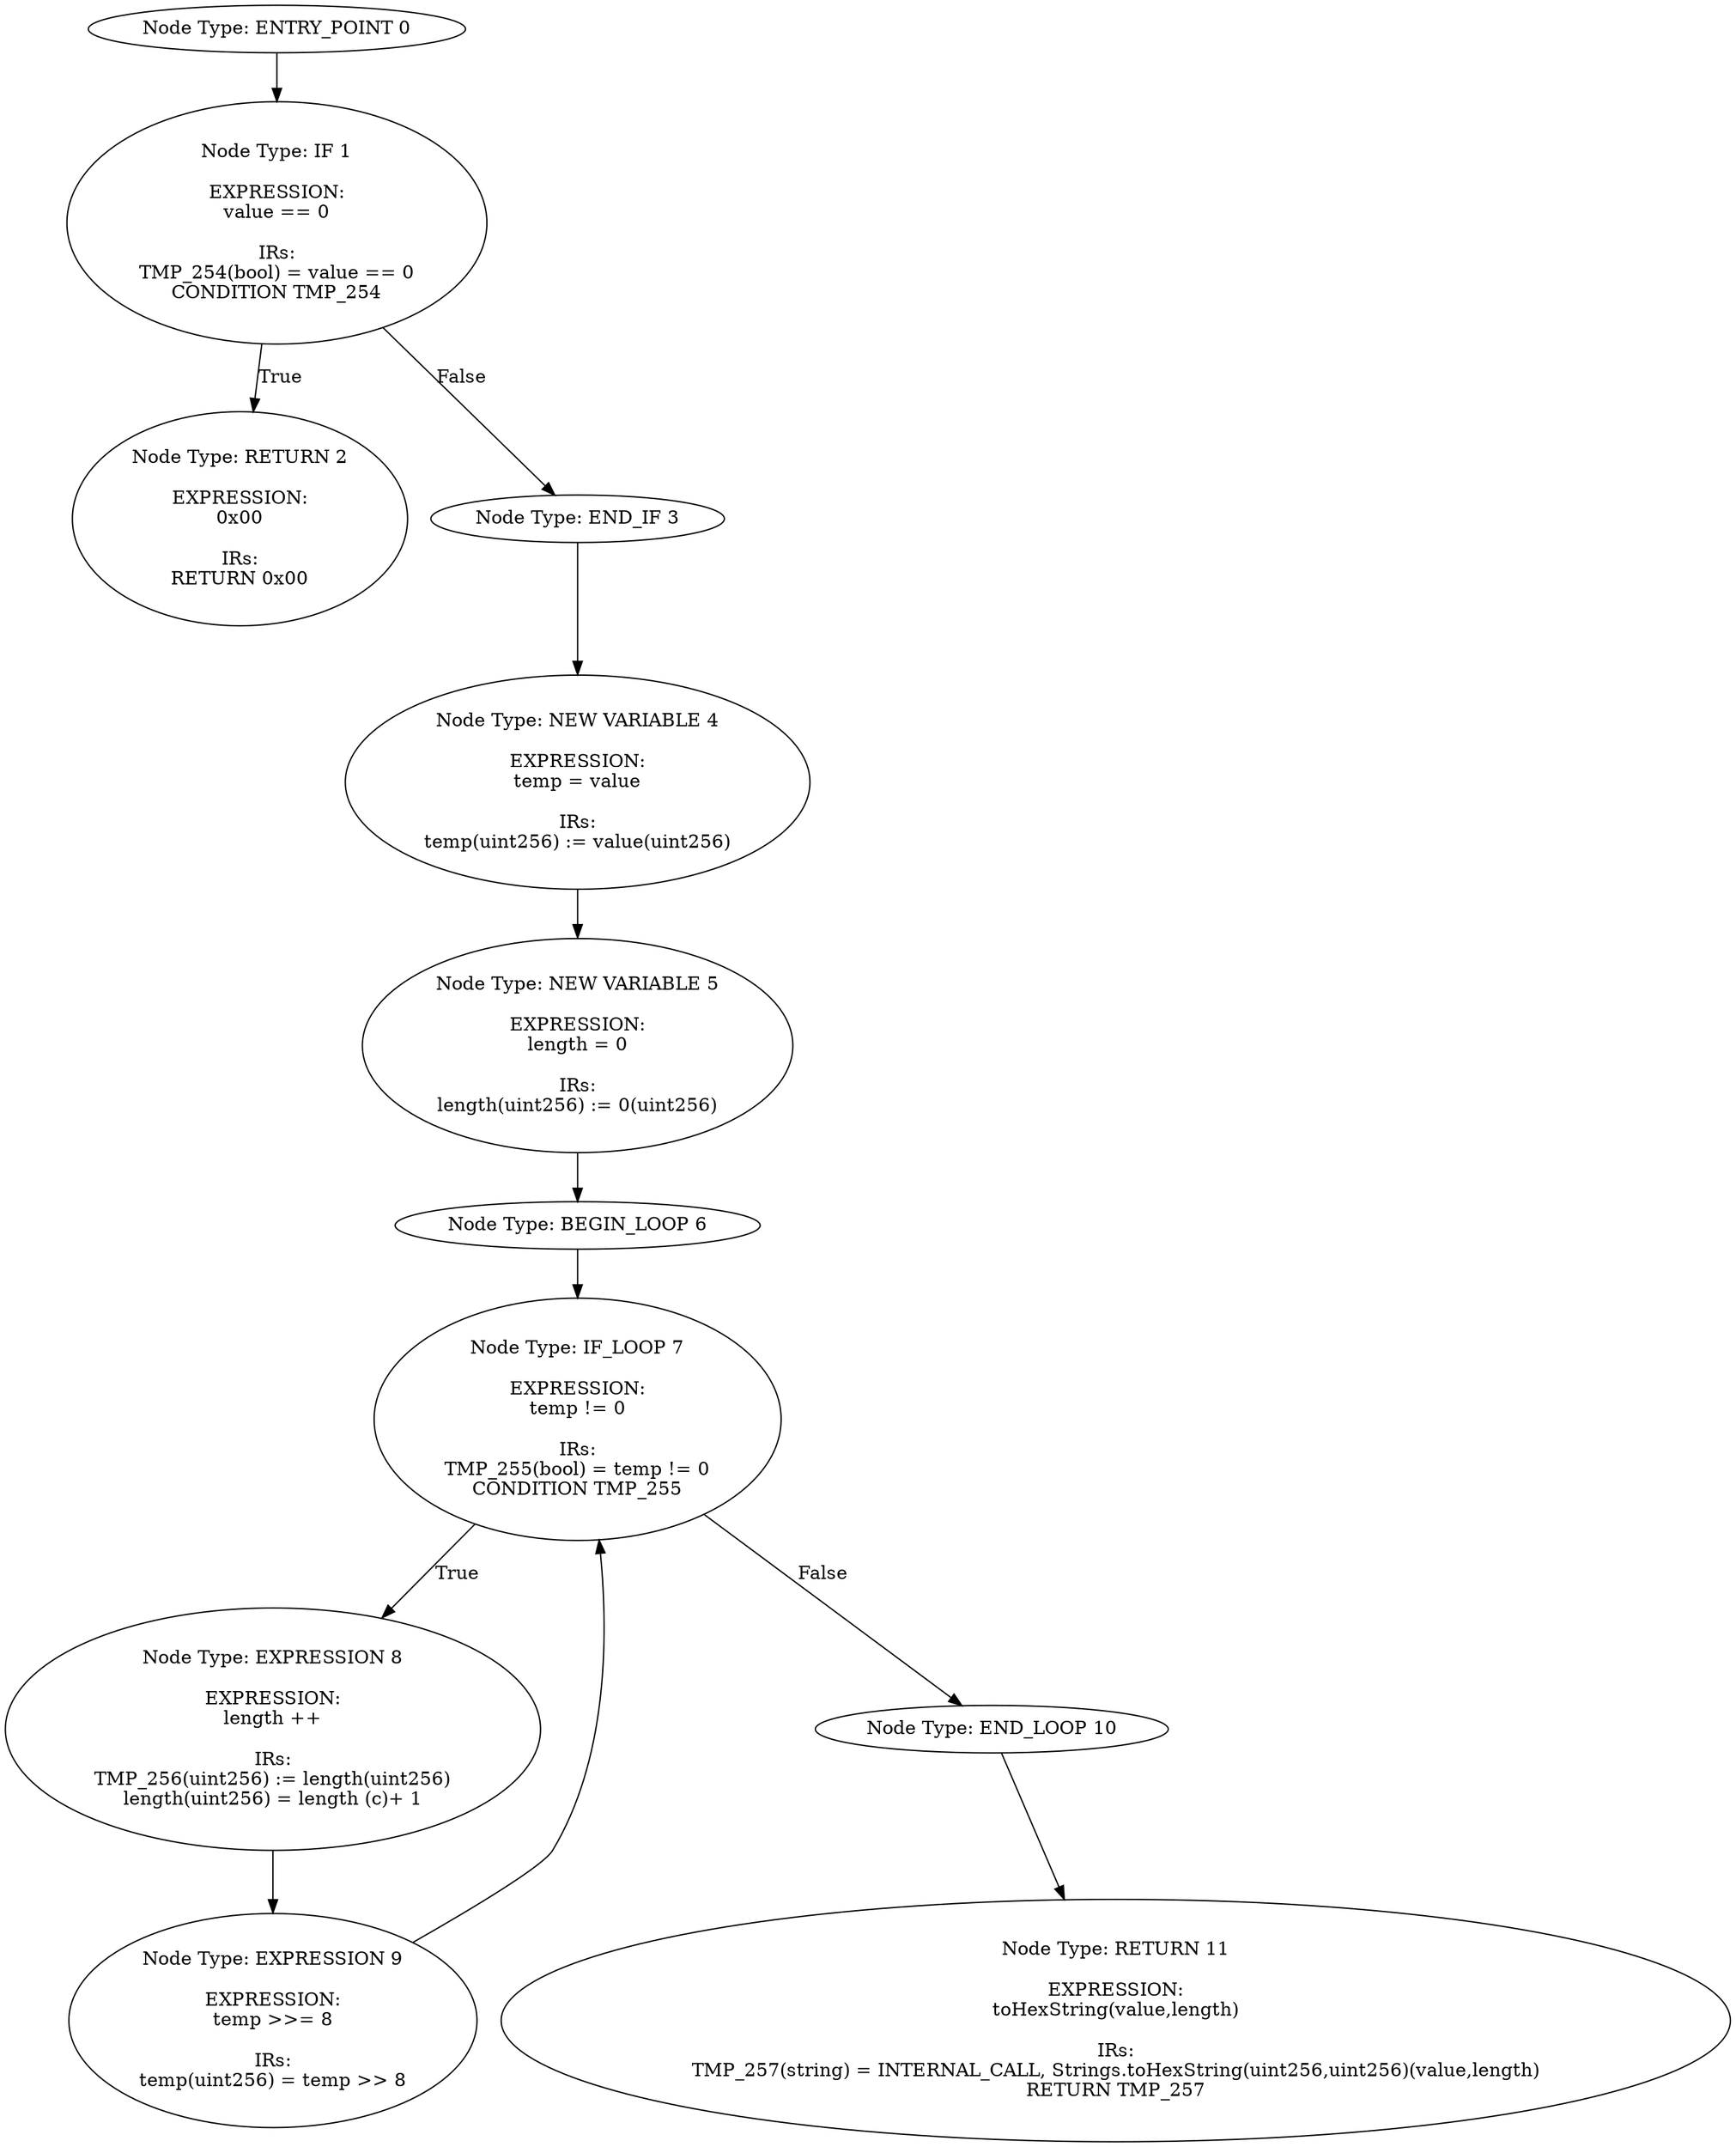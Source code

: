 digraph{
0[label="Node Type: ENTRY_POINT 0
"];
0->1;
1[label="Node Type: IF 1

EXPRESSION:
value == 0

IRs:
TMP_254(bool) = value == 0
CONDITION TMP_254"];
1->2[label="True"];
1->3[label="False"];
2[label="Node Type: RETURN 2

EXPRESSION:
0x00

IRs:
RETURN 0x00"];
3[label="Node Type: END_IF 3
"];
3->4;
4[label="Node Type: NEW VARIABLE 4

EXPRESSION:
temp = value

IRs:
temp(uint256) := value(uint256)"];
4->5;
5[label="Node Type: NEW VARIABLE 5

EXPRESSION:
length = 0

IRs:
length(uint256) := 0(uint256)"];
5->6;
6[label="Node Type: BEGIN_LOOP 6
"];
6->7;
7[label="Node Type: IF_LOOP 7

EXPRESSION:
temp != 0

IRs:
TMP_255(bool) = temp != 0
CONDITION TMP_255"];
7->8[label="True"];
7->10[label="False"];
8[label="Node Type: EXPRESSION 8

EXPRESSION:
length ++

IRs:
TMP_256(uint256) := length(uint256)
length(uint256) = length (c)+ 1"];
8->9;
9[label="Node Type: EXPRESSION 9

EXPRESSION:
temp >>= 8

IRs:
temp(uint256) = temp >> 8"];
9->7;
10[label="Node Type: END_LOOP 10
"];
10->11;
11[label="Node Type: RETURN 11

EXPRESSION:
toHexString(value,length)

IRs:
TMP_257(string) = INTERNAL_CALL, Strings.toHexString(uint256,uint256)(value,length)
RETURN TMP_257"];
}
